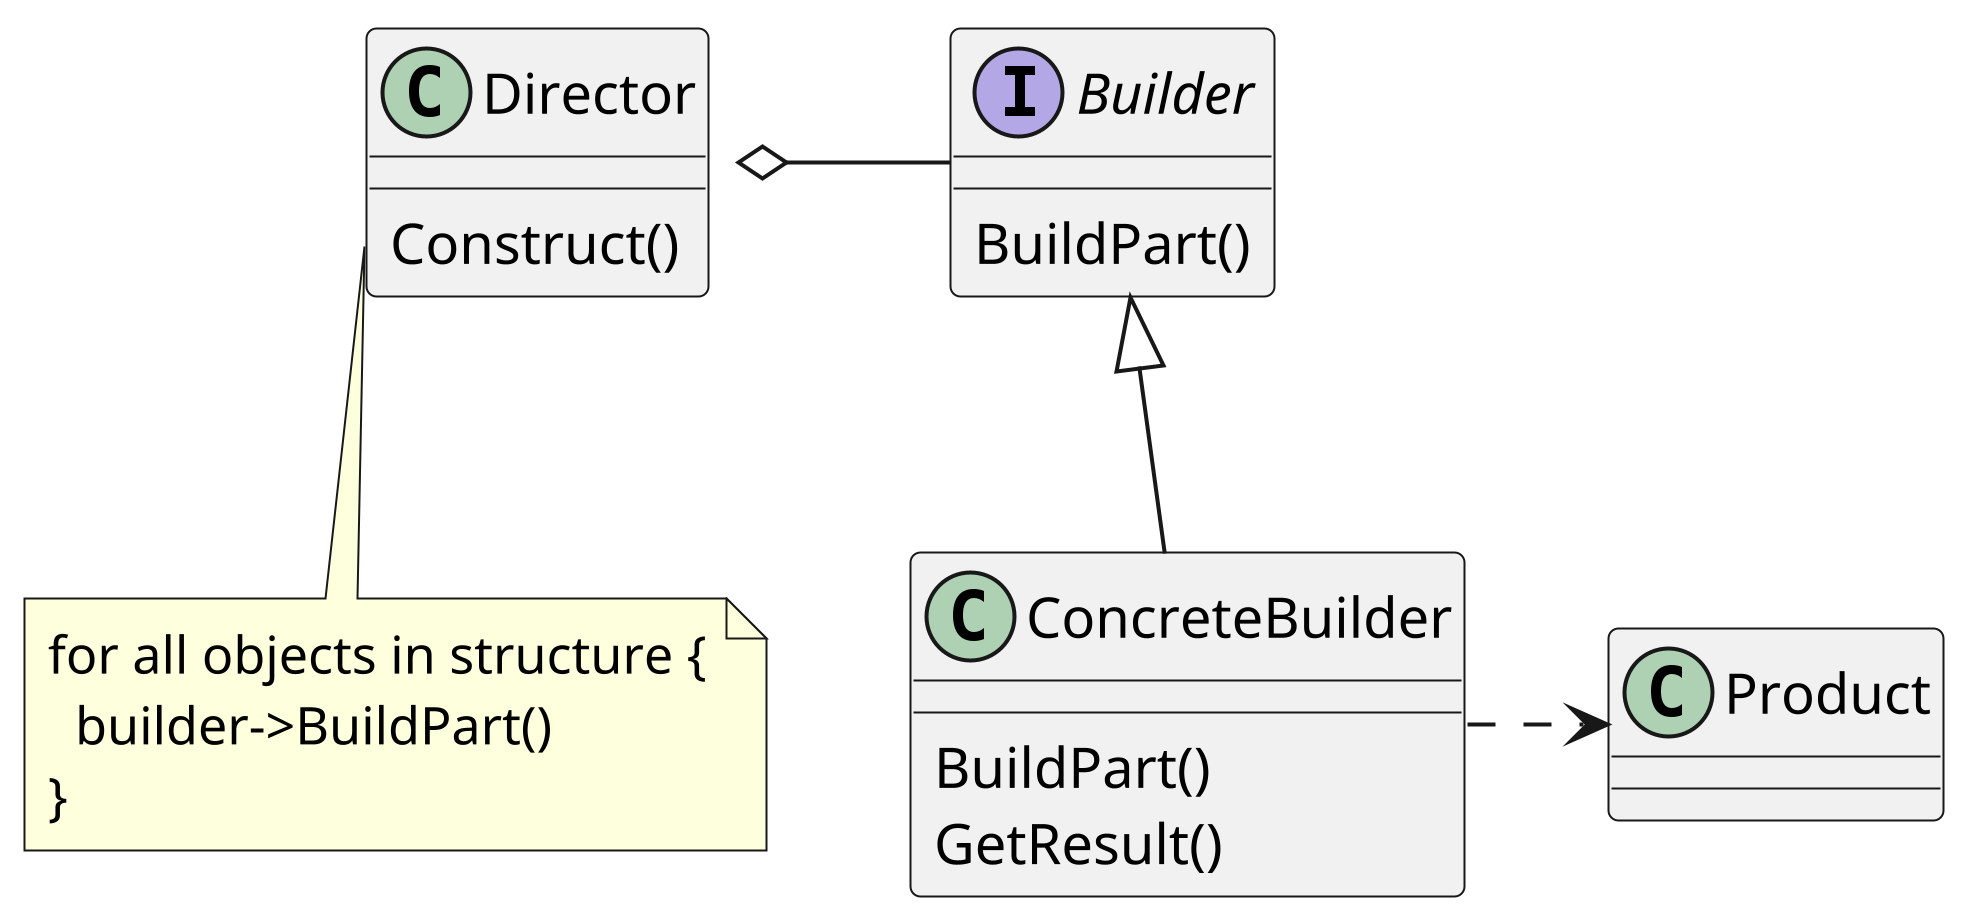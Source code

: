 @startuml Builder
scale 1024 height
class Director {
  Construct()
}

note as N1
  for all objects in structure {
    builder->BuildPart()
  }
end note

interface Builder {
  BuildPart()
}
class ConcreteBuilder {
  BuildPart()
  GetResult()
}

Director::Construct <-- N1
Director o- Builder
Builder <|-- ConcreteBuilder
ConcreteBuilder .> Product

@enduml